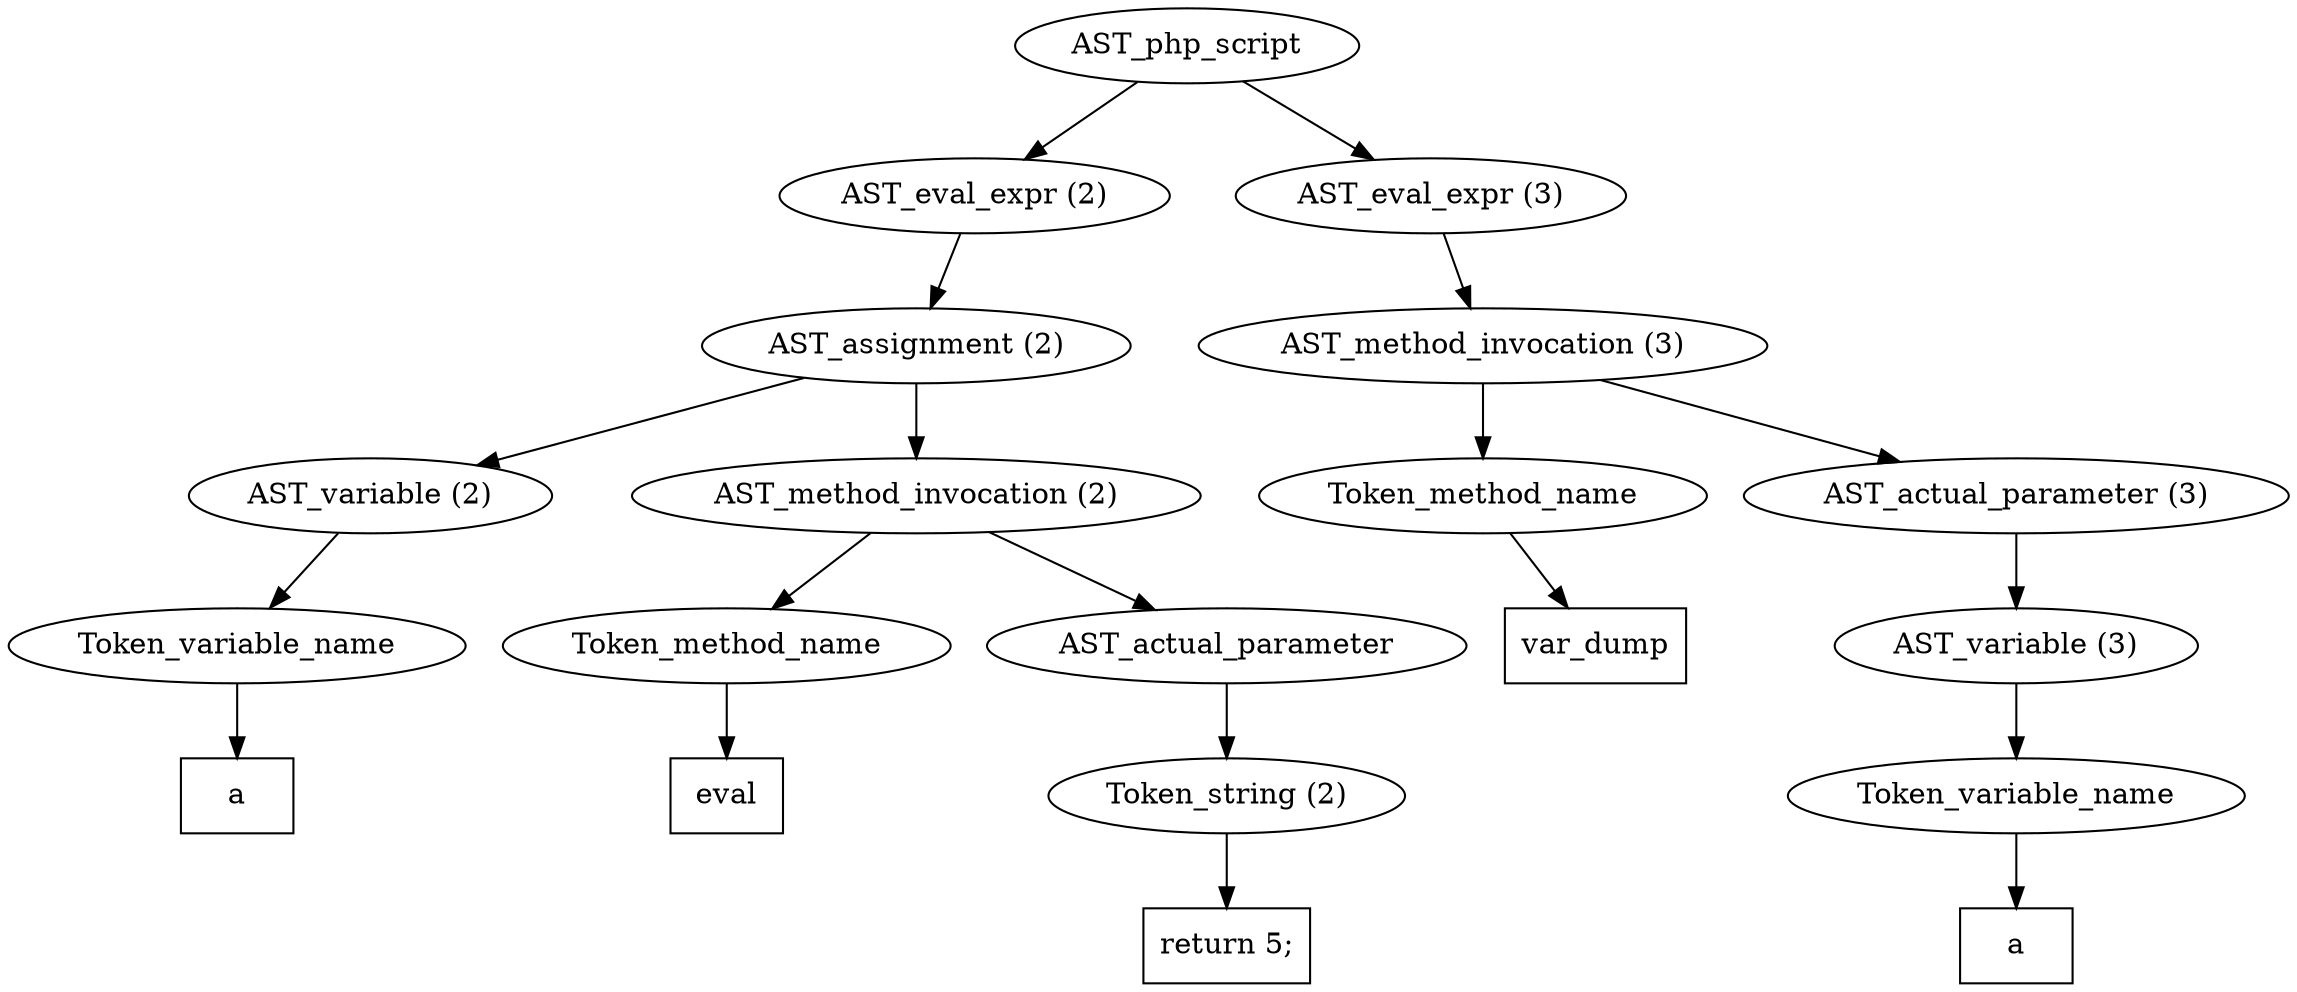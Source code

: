 /*
 * AST in dot format generated by phc -- the PHP compiler
 */

digraph AST {
node_0 [label="AST_php_script"];
node_1 [label="AST_eval_expr (2)"];
node_2 [label="AST_assignment (2)"];
node_3 [label="AST_variable (2)"];
node_4 [label="Token_variable_name"];
node_5 [label="a", shape=box]
node_4 -> node_5;
node_3 -> node_4;
node_6 [label="AST_method_invocation (2)"];
node_7 [label="Token_method_name"];
node_8 [label="eval", shape=box]
node_7 -> node_8;
node_9 [label="AST_actual_parameter"];
node_10 [label="Token_string (2)"];
node_11 [label="return 5;", shape=box]
node_10 -> node_11;
node_9 -> node_10;
node_6 -> node_9;
node_6 -> node_7;
node_2 -> node_6;
node_2 -> node_3;
node_1 -> node_2;
node_12 [label="AST_eval_expr (3)"];
node_13 [label="AST_method_invocation (3)"];
node_14 [label="Token_method_name"];
node_15 [label="var_dump", shape=box]
node_14 -> node_15;
node_16 [label="AST_actual_parameter (3)"];
node_17 [label="AST_variable (3)"];
node_18 [label="Token_variable_name"];
node_19 [label="a", shape=box]
node_18 -> node_19;
node_17 -> node_18;
node_16 -> node_17;
node_13 -> node_16;
node_13 -> node_14;
node_12 -> node_13;
node_0 -> node_12;
node_0 -> node_1;
}
